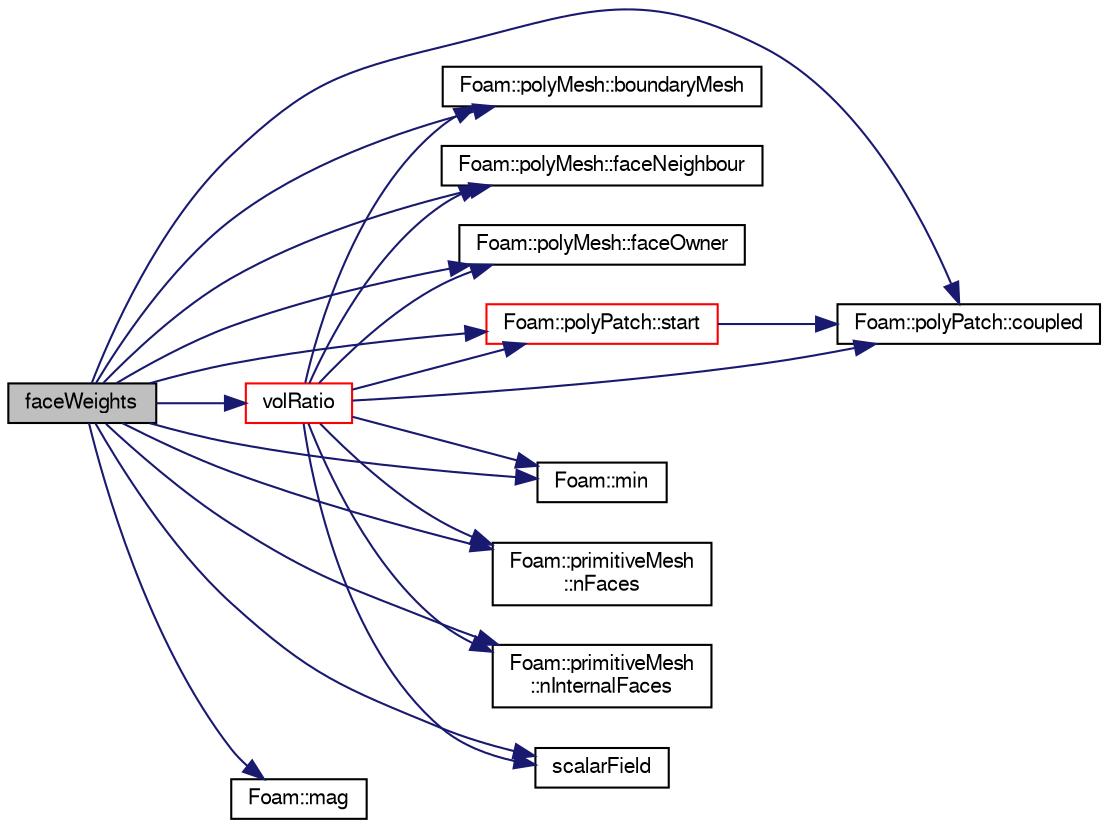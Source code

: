 digraph "faceWeights"
{
  bgcolor="transparent";
  edge [fontname="FreeSans",fontsize="10",labelfontname="FreeSans",labelfontsize="10"];
  node [fontname="FreeSans",fontsize="10",shape=record];
  rankdir="LR";
  Node54 [label="faceWeights",height=0.2,width=0.4,color="black", fillcolor="grey75", style="filled", fontcolor="black"];
  Node54 -> Node55 [color="midnightblue",fontsize="10",style="solid",fontname="FreeSans"];
  Node55 [label="Foam::polyMesh::boundaryMesh",height=0.2,width=0.4,color="black",URL="$a27410.html#a9f2b68c134340291eda6197f47f25484",tooltip="Return boundary mesh. "];
  Node54 -> Node56 [color="midnightblue",fontsize="10",style="solid",fontname="FreeSans"];
  Node56 [label="Foam::polyPatch::coupled",height=0.2,width=0.4,color="black",URL="$a27478.html#a39c01db0e66d00fe0621a0c7e5fc4ead",tooltip="Return true if this patch is geometrically coupled (i.e. faces and. "];
  Node54 -> Node57 [color="midnightblue",fontsize="10",style="solid",fontname="FreeSans"];
  Node57 [label="Foam::polyMesh::faceNeighbour",height=0.2,width=0.4,color="black",URL="$a27410.html#a9fb57b52c700ed61f09ada65412d13e3",tooltip="Return face neighbour. "];
  Node54 -> Node58 [color="midnightblue",fontsize="10",style="solid",fontname="FreeSans"];
  Node58 [label="Foam::polyMesh::faceOwner",height=0.2,width=0.4,color="black",URL="$a27410.html#a57752b49bfee23ca1944c3fb0493974f",tooltip="Return face owner. "];
  Node54 -> Node59 [color="midnightblue",fontsize="10",style="solid",fontname="FreeSans"];
  Node59 [label="Foam::mag",height=0.2,width=0.4,color="black",URL="$a21124.html#a929da2a3fdcf3dacbbe0487d3a330dae"];
  Node54 -> Node60 [color="midnightblue",fontsize="10",style="solid",fontname="FreeSans"];
  Node60 [label="Foam::min",height=0.2,width=0.4,color="black",URL="$a21124.html#a253e112ad2d56d96230ff39ea7f442dc"];
  Node54 -> Node61 [color="midnightblue",fontsize="10",style="solid",fontname="FreeSans"];
  Node61 [label="Foam::primitiveMesh\l::nFaces",height=0.2,width=0.4,color="black",URL="$a27530.html#abe602c985a3c9ffa67176e969e77ca6f"];
  Node54 -> Node62 [color="midnightblue",fontsize="10",style="solid",fontname="FreeSans"];
  Node62 [label="Foam::primitiveMesh\l::nInternalFaces",height=0.2,width=0.4,color="black",URL="$a27530.html#aa6c7965af1f30d16d9125deb981cbdb0"];
  Node54 -> Node63 [color="midnightblue",fontsize="10",style="solid",fontname="FreeSans"];
  Node63 [label="scalarField",height=0.2,width=0.4,color="black",URL="$a19001.html#afcd8855c276a98ae9604b35c8fb5b81e"];
  Node54 -> Node64 [color="midnightblue",fontsize="10",style="solid",fontname="FreeSans"];
  Node64 [label="Foam::polyPatch::start",height=0.2,width=0.4,color="red",URL="$a27478.html#a6bfd3e3abb11e98bdb4b98671cec1234",tooltip="Return start label of this patch in the polyMesh face list. "];
  Node64 -> Node56 [color="midnightblue",fontsize="10",style="solid",fontname="FreeSans"];
  Node54 -> Node72 [color="midnightblue",fontsize="10",style="solid",fontname="FreeSans"];
  Node72 [label="volRatio",height=0.2,width=0.4,color="red",URL="$a27414.html#abe000db3f13ec8421e2f048ced6105bd",tooltip="Generate volume ratio field. "];
  Node72 -> Node58 [color="midnightblue",fontsize="10",style="solid",fontname="FreeSans"];
  Node72 -> Node57 [color="midnightblue",fontsize="10",style="solid",fontname="FreeSans"];
  Node72 -> Node55 [color="midnightblue",fontsize="10",style="solid",fontname="FreeSans"];
  Node72 -> Node63 [color="midnightblue",fontsize="10",style="solid",fontname="FreeSans"];
  Node72 -> Node61 [color="midnightblue",fontsize="10",style="solid",fontname="FreeSans"];
  Node72 -> Node60 [color="midnightblue",fontsize="10",style="solid",fontname="FreeSans"];
  Node72 -> Node56 [color="midnightblue",fontsize="10",style="solid",fontname="FreeSans"];
  Node72 -> Node64 [color="midnightblue",fontsize="10",style="solid",fontname="FreeSans"];
  Node72 -> Node62 [color="midnightblue",fontsize="10",style="solid",fontname="FreeSans"];
}
